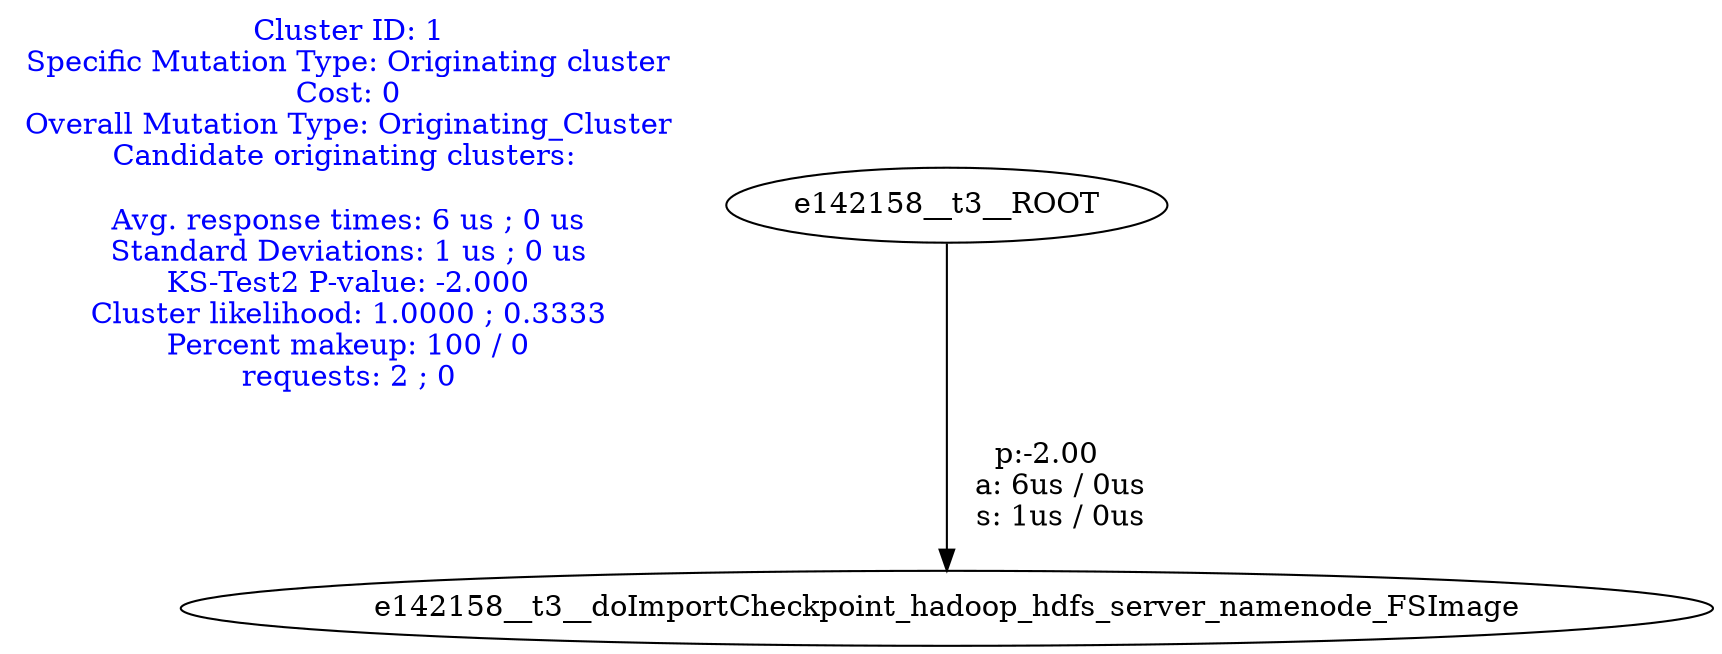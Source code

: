 # 1  R: 5.0 usecs
Digraph G {
1 [fontcolor="blue" shape="plaintext" label="Cluster ID: 1\nSpecific Mutation Type: Originating cluster\nCost: 0\nOverall Mutation Type: Originating_Cluster\nCandidate originating clusters: \n\nAvg. response times: 6 us ; 0 us\nStandard Deviations: 1 us ; 0 us\nKS-Test2 P-value: -2.000\nCluster likelihood: 1.0000 ; 0.3333\nPercent makeup: 100 / 0\nrequests: 2 ; 0"]
1.10 [label="e142158__t3__ROOT\n"]
1.20 [label="e142158__t3__doImportCheckpoint_hadoop_hdfs_server_namenode_FSImage\n"]
1.10 -> 1.20 [color="black" label="p:-2.00\n   a: 6us / 0us\n   s: 1us / 0us"]
}
